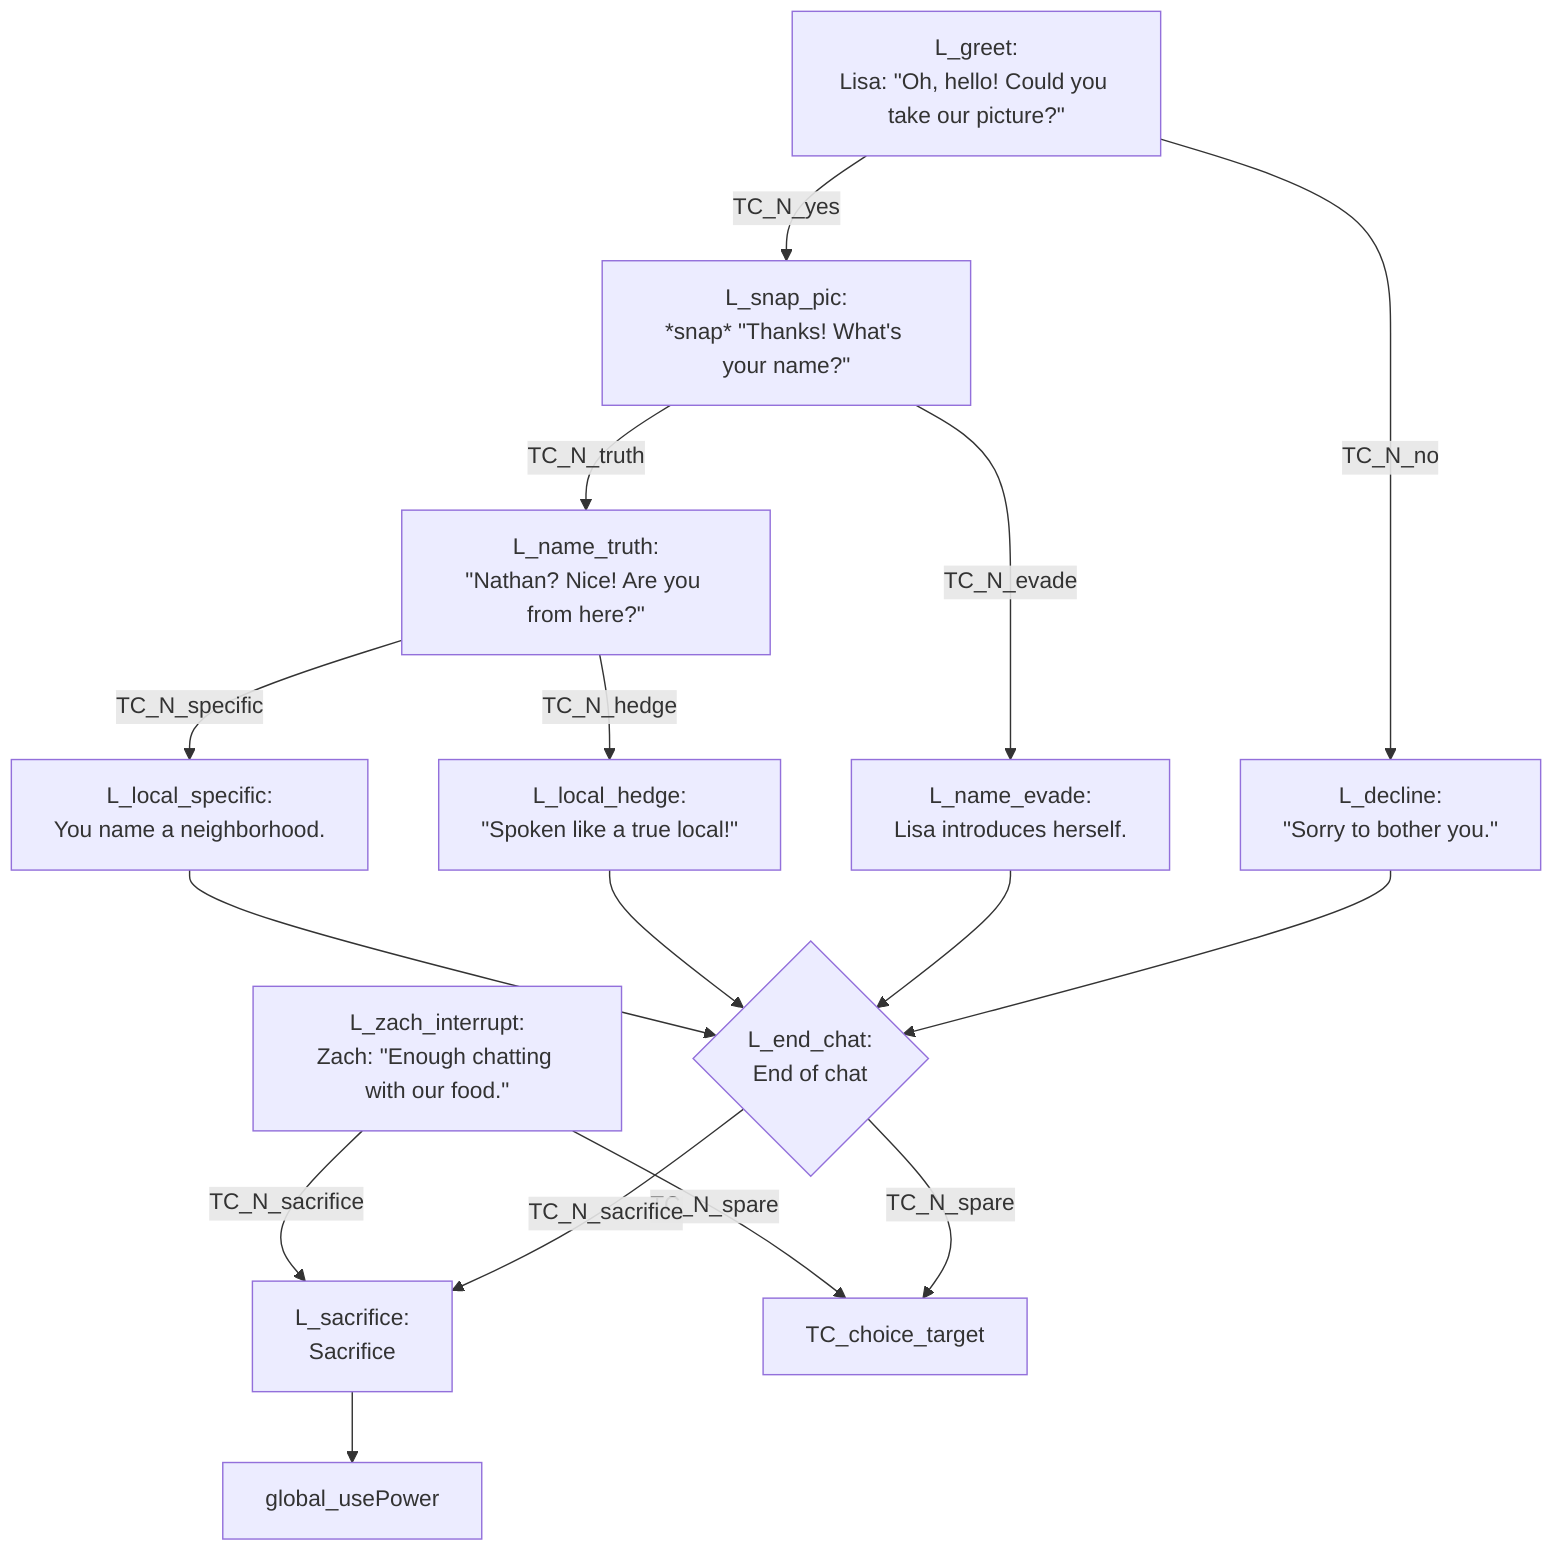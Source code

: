 flowchart TD
direction LR
L_greet["L_greet:<br/>Lisa: &quot;Oh, hello! Could you take our picture?&quot;"] -->|TC_N_yes| L_snap_pic
L_greet -->|TC_N_no| L_decline

L_snap_pic["L_snap_pic:<br/>*snap* &quot;Thanks! What's your name?&quot;"] -->|TC_N_truth| L_name_truth
L_snap_pic -->|TC_N_evade| L_name_evade

L_name_truth["L_name_truth:<br/>&quot;Nathan? Nice! Are you from here?&quot;"] -->|TC_N_specific| L_local_specific
L_name_truth -->|TC_N_hedge| L_local_hedge
L_local_specific["L_local_specific:<br/>You name a neighborhood."] --> L_end_chat
L_local_hedge["L_local_hedge:<br/>&quot;Spoken like a true local!&quot;"] --> L_end_chat

L_name_evade["L_name_evade:<br/>Lisa introduces herself."] --> L_end_chat

L_decline["L_decline:<br/>&quot;Sorry to bother you.&quot;"] --> L_end_chat

L_zach_interrupt["L_zach_interrupt:<br/>Zach: &quot;Enough chatting with our food.&quot;"] -->|TC_N_sacrifice| L_sacrifice
L_zach_interrupt -->|TC_N_spare| TC_choice_target

L_end_chat{"L_end_chat:<br/>End of chat"} -->|TC_N_sacrifice| L_sacrifice
L_end_chat -->|TC_N_spare| TC_choice_target

L_sacrifice["L_sacrifice:<br/>Sacrifice"] --> global_usePower